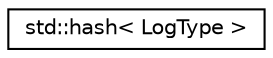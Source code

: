 digraph "Graphical Class Hierarchy"
{
  edge [fontname="Helvetica",fontsize="10",labelfontname="Helvetica",labelfontsize="10"];
  node [fontname="Helvetica",fontsize="10",shape=record];
  rankdir="LR";
  Node1 [label="std::hash\< LogType \>",height=0.2,width=0.4,color="black", fillcolor="white", style="filled",URL="$structstd_1_1hash_3_01LogType_01_4.html"];
}
